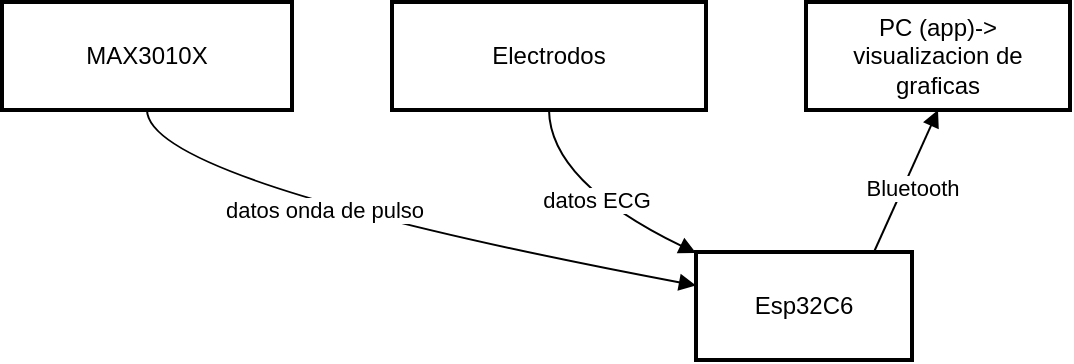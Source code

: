 <mxfile version="26.2.14">
  <diagram name="Página-1" id="pKIzxa91dTFTDfZdOXBX">
    <mxGraphModel grid="0" page="1" gridSize="10" guides="1" tooltips="1" connect="1" arrows="1" fold="1" pageScale="1" pageWidth="827" pageHeight="1169" math="0" shadow="0">
      <root>
        <mxCell id="0" />
        <mxCell id="1" parent="0" />
        <mxCell id="2" value="MAX3010X" style="whiteSpace=wrap;strokeWidth=2;" vertex="1" parent="1">
          <mxGeometry x="80" y="180" width="145" height="54" as="geometry" />
        </mxCell>
        <mxCell id="3" value="Esp32C6" style="whiteSpace=wrap;strokeWidth=2;" vertex="1" parent="1">
          <mxGeometry x="427" y="305" width="108" height="54" as="geometry" />
        </mxCell>
        <mxCell id="4" value="Electrodos" style="whiteSpace=wrap;strokeWidth=2;" vertex="1" parent="1">
          <mxGeometry x="275" y="180" width="157" height="54" as="geometry" />
        </mxCell>
        <mxCell id="5" value="PC (app)-&gt; visualizacion de graficas" style="whiteSpace=wrap;strokeWidth=2;" vertex="1" parent="1">
          <mxGeometry x="482" y="180" width="132" height="54" as="geometry" />
        </mxCell>
        <mxCell id="15" value="" style="curved=1;startArrow=none;endArrow=block;exitX=0.5;exitY=1;entryX=0;entryY=0.31;" edge="1" parent="1" source="2" target="3">
          <mxGeometry relative="1" as="geometry">
            <Array as="points">
              <mxPoint x="153" y="270" />
            </Array>
          </mxGeometry>
        </mxCell>
        <mxCell id="-gpQB6BiS42yJAJFotev-27" value="datos onda de pulso" style="edgeLabel;html=1;align=center;verticalAlign=middle;resizable=0;points=[];" connectable="0" vertex="1" parent="15">
          <mxGeometry x="-0.205" y="3" relative="1" as="geometry">
            <mxPoint as="offset" />
          </mxGeometry>
        </mxCell>
        <mxCell id="16" value="" style="curved=1;startArrow=none;endArrow=block;exitX=0.5;exitY=1;entryX=0;entryY=0.01;" edge="1" parent="1" source="4" target="3">
          <mxGeometry relative="1" as="geometry">
            <Array as="points">
              <mxPoint x="354" y="270" />
            </Array>
          </mxGeometry>
        </mxCell>
        <mxCell id="-gpQB6BiS42yJAJFotev-28" value="datos ECG" style="edgeLabel;html=1;align=center;verticalAlign=middle;resizable=0;points=[];" connectable="0" vertex="1" parent="16">
          <mxGeometry x="0.035" y="2" relative="1" as="geometry">
            <mxPoint as="offset" />
          </mxGeometry>
        </mxCell>
        <mxCell id="17" value="" style="curved=1;startArrow=none;endArrow=block;exitX=0.824;exitY=0;exitDx=0;exitDy=0;exitPerimeter=0;entryX=0.5;entryY=1;entryDx=0;entryDy=0;" edge="1" parent="1" source="3" target="5">
          <mxGeometry relative="1" as="geometry">
            <Array as="points" />
            <mxPoint x="462" y="270" as="targetPoint" />
          </mxGeometry>
        </mxCell>
        <mxCell id="-gpQB6BiS42yJAJFotev-31" value="Bluetooth" style="edgeLabel;html=1;align=center;verticalAlign=middle;resizable=0;points=[];" connectable="0" vertex="1" parent="17">
          <mxGeometry x="-0.05" y="-4" relative="1" as="geometry">
            <mxPoint as="offset" />
          </mxGeometry>
        </mxCell>
      </root>
    </mxGraphModel>
  </diagram>
</mxfile>
